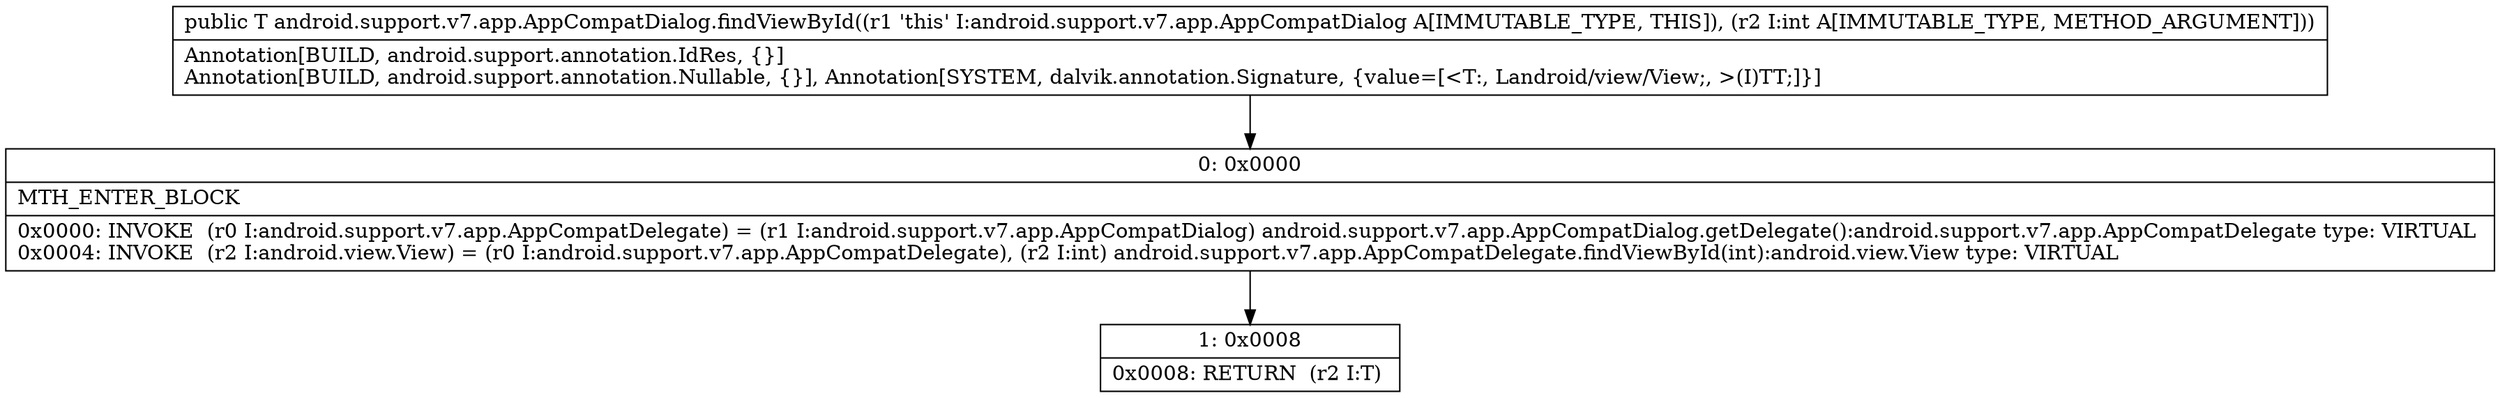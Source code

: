 digraph "CFG forandroid.support.v7.app.AppCompatDialog.findViewById(I)Landroid\/view\/View;" {
Node_0 [shape=record,label="{0\:\ 0x0000|MTH_ENTER_BLOCK\l|0x0000: INVOKE  (r0 I:android.support.v7.app.AppCompatDelegate) = (r1 I:android.support.v7.app.AppCompatDialog) android.support.v7.app.AppCompatDialog.getDelegate():android.support.v7.app.AppCompatDelegate type: VIRTUAL \l0x0004: INVOKE  (r2 I:android.view.View) = (r0 I:android.support.v7.app.AppCompatDelegate), (r2 I:int) android.support.v7.app.AppCompatDelegate.findViewById(int):android.view.View type: VIRTUAL \l}"];
Node_1 [shape=record,label="{1\:\ 0x0008|0x0008: RETURN  (r2 I:T) \l}"];
MethodNode[shape=record,label="{public T android.support.v7.app.AppCompatDialog.findViewById((r1 'this' I:android.support.v7.app.AppCompatDialog A[IMMUTABLE_TYPE, THIS]), (r2 I:int A[IMMUTABLE_TYPE, METHOD_ARGUMENT]))  | Annotation[BUILD, android.support.annotation.IdRes, \{\}]\lAnnotation[BUILD, android.support.annotation.Nullable, \{\}], Annotation[SYSTEM, dalvik.annotation.Signature, \{value=[\<T:, Landroid\/view\/View;, \>(I)TT;]\}]\l}"];
MethodNode -> Node_0;
Node_0 -> Node_1;
}

